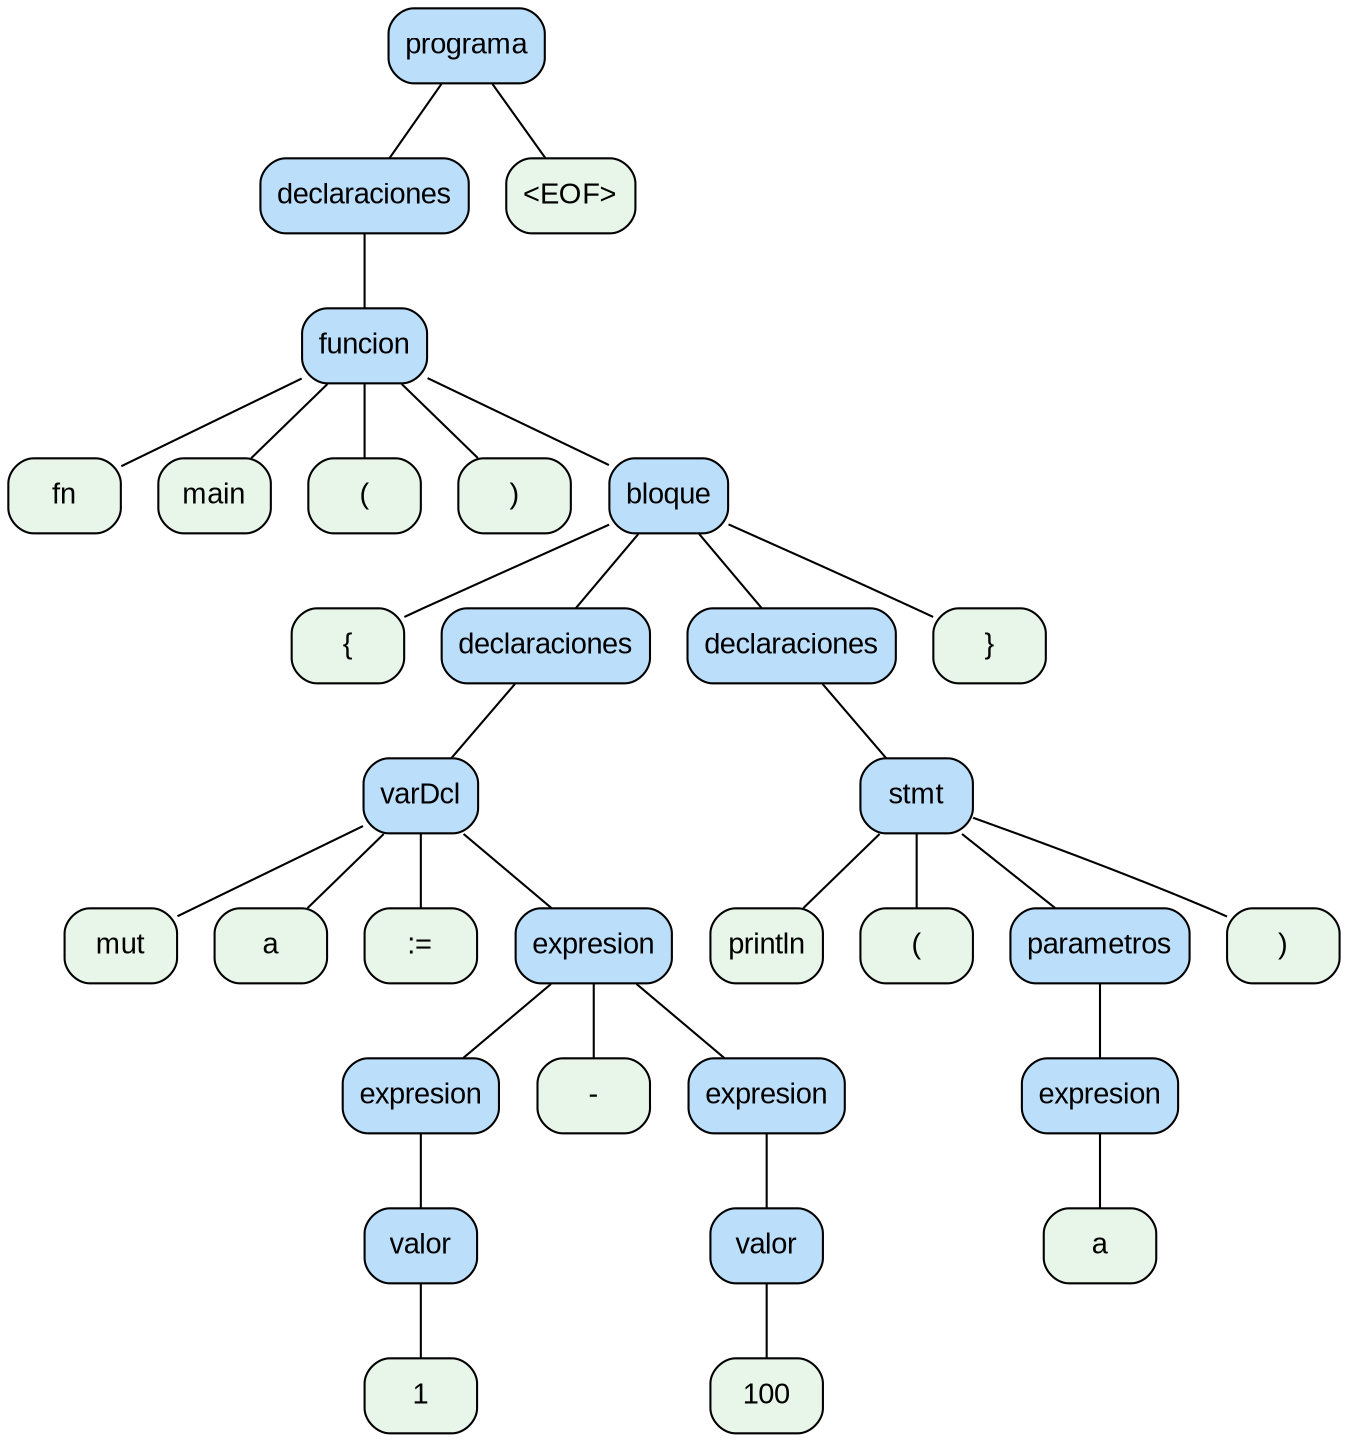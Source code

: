 digraph G {
  node [shape=box, style="rounded,filled", fontname="Arial"];
  edge [arrowhead=none];
  0 [label="programa", fillcolor="#bbdefb"];
  1 [label="declaraciones", fillcolor="#bbdefb"];
  2 [label="funcion", fillcolor="#bbdefb"];
  3 [label="fn", fillcolor="#e8f5e9"];
  2 -> 3;
  4 [label="main", fillcolor="#e8f5e9"];
  2 -> 4;
  5 [label="(", fillcolor="#e8f5e9"];
  2 -> 5;
  6 [label=")", fillcolor="#e8f5e9"];
  2 -> 6;
  7 [label="bloque", fillcolor="#bbdefb"];
  8 [label="{", fillcolor="#e8f5e9"];
  7 -> 8;
  9 [label="declaraciones", fillcolor="#bbdefb"];
  10 [label="varDcl", fillcolor="#bbdefb"];
  11 [label="mut", fillcolor="#e8f5e9"];
  10 -> 11;
  12 [label="a", fillcolor="#e8f5e9"];
  10 -> 12;
  13 [label=":=", fillcolor="#e8f5e9"];
  10 -> 13;
  14 [label="expresion", fillcolor="#bbdefb"];
  15 [label="expresion", fillcolor="#bbdefb"];
  16 [label="valor", fillcolor="#bbdefb"];
  17 [label="1", fillcolor="#e8f5e9"];
  16 -> 17;
  15 -> 16;
  14 -> 15;
  18 [label="-", fillcolor="#e8f5e9"];
  14 -> 18;
  19 [label="expresion", fillcolor="#bbdefb"];
  20 [label="valor", fillcolor="#bbdefb"];
  21 [label="100", fillcolor="#e8f5e9"];
  20 -> 21;
  19 -> 20;
  14 -> 19;
  10 -> 14;
  9 -> 10;
  7 -> 9;
  22 [label="declaraciones", fillcolor="#bbdefb"];
  23 [label="stmt", fillcolor="#bbdefb"];
  24 [label="println", fillcolor="#e8f5e9"];
  23 -> 24;
  25 [label="(", fillcolor="#e8f5e9"];
  23 -> 25;
  26 [label="parametros", fillcolor="#bbdefb"];
  27 [label="expresion", fillcolor="#bbdefb"];
  28 [label="a", fillcolor="#e8f5e9"];
  27 -> 28;
  26 -> 27;
  23 -> 26;
  29 [label=")", fillcolor="#e8f5e9"];
  23 -> 29;
  22 -> 23;
  7 -> 22;
  30 [label="}", fillcolor="#e8f5e9"];
  7 -> 30;
  2 -> 7;
  1 -> 2;
  0 -> 1;
  31 [label="<EOF>", fillcolor="#e8f5e9"];
  0 -> 31;
}